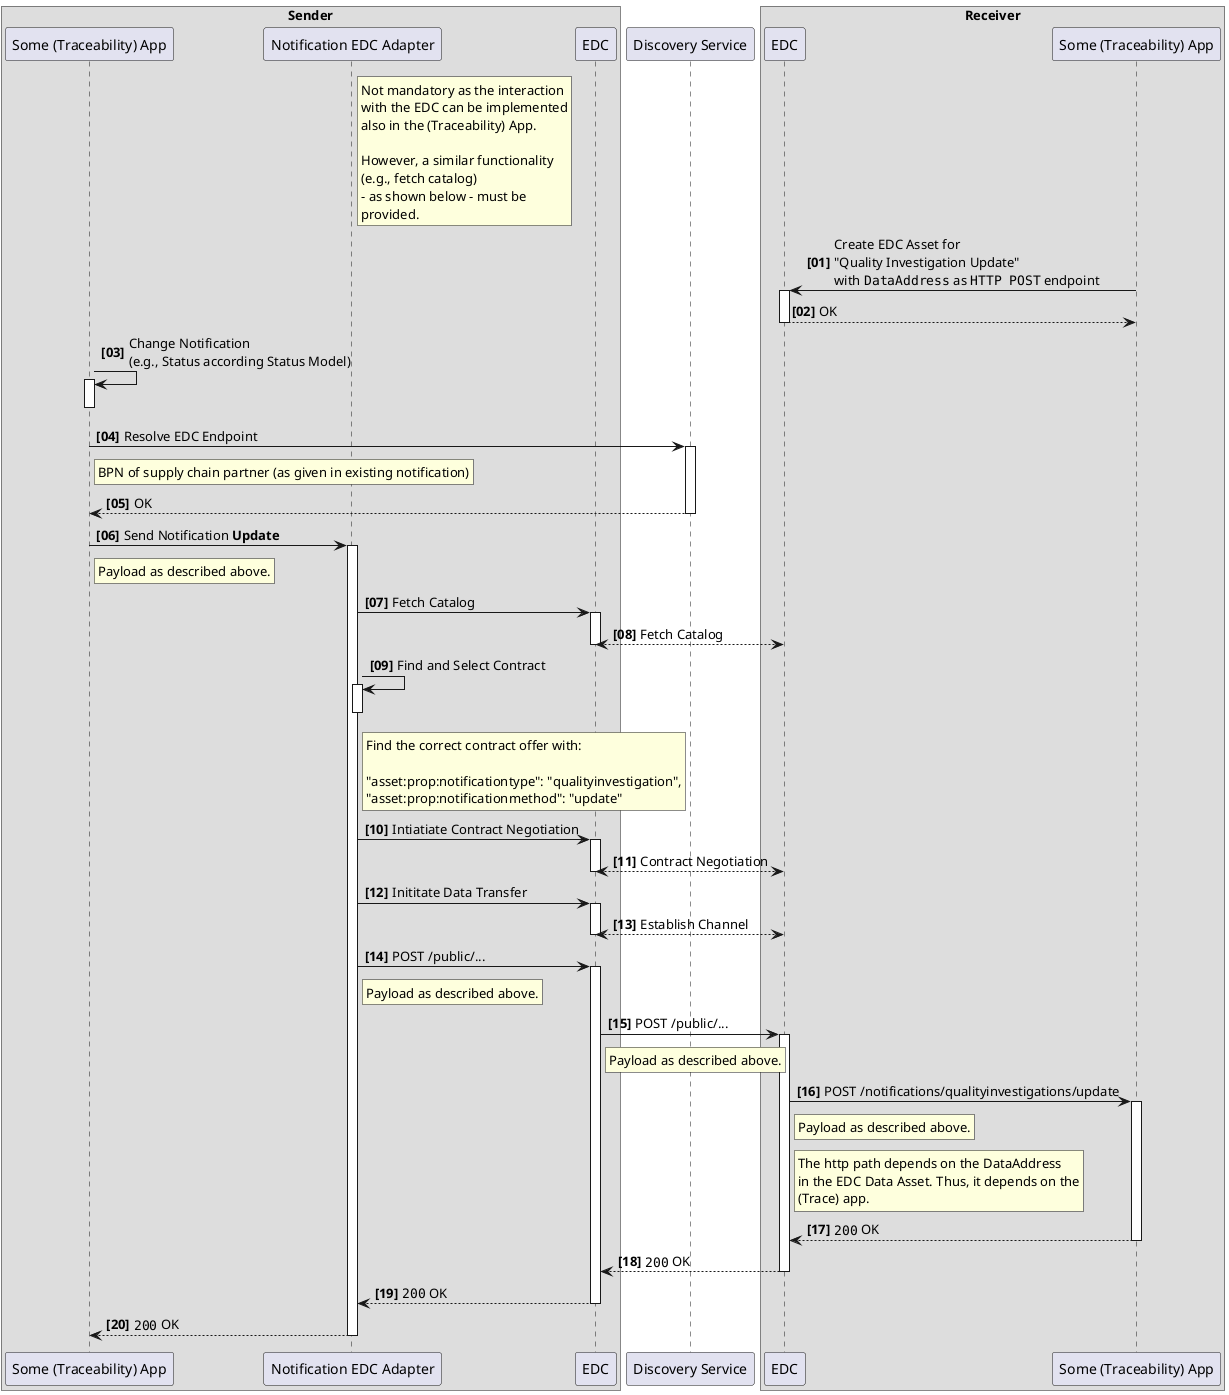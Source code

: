 @startuml

autonumber "<B>[00]"
autoactivate on

box "Sender"
participant "Some (Traceability) App" as TraceApp1 order 0
participant "Notification EDC Adapter" as NAdapter order 1
rnote right NAdapter
Not mandatory as the interaction
with the EDC can be implemented
also in the (Traceability) App.

However, a similar functionality
(e.g., fetch catalog)
- as shown below - must be
provided.
end rnote
participant "EDC" as SEDC order 2
end box
participant "Discovery Service" as SD order 3
box "Receiver"
participant "EDC" as REDC order 4
participant "Some (Traceability) App" as TraceApp2 order 5
end box
TraceApp2 -> REDC: Create EDC Asset for \n"Quality Investigation Update"\nwith ""DataAddress"" as ""HTTP POST"" endpoint
return OK
TraceApp1 -> TraceApp1: Change Notification\n(e.g., Status according Status Model)
deactivate TraceApp1
TraceApp1 -> SD: Resolve EDC Endpoint
rnote right TraceApp1
BPN of supply chain partner (as given in existing notification)
end rnote
return OK
TraceApp1 -> NAdapter: Send Notification **Update**
rnote right TraceApp1
Payload as described above.
end rnote
NAdapter -> SEDC: Fetch Catalog
SEDC <-[dotted]-> REDC: Fetch Catalog
NAdapter -> NAdapter: Find and Select Contract
rnote right NAdapter
Find the correct contract offer with:

"asset:prop:notificationtype": "qualityinvestigation",
"asset:prop:notificationmethod": "update"
end rnote
deactivate NAdapter
NAdapter -> SEDC: Intiatiate Contract Negotiation
SEDC <-[dotted]-> REDC: Contract Negotiation
NAdapter -> SEDC: Inititate Data Transfer
SEDC <-[dotted]-> REDC: Establish Channel
NAdapter -> SEDC: POST /public/...
rnote right NAdapter
Payload as described above.
end rnote
SEDC -> REDC: POST /public/...
rnote right SEDC
Payload as described above.
end rnote
REDC -> TraceApp2: POST /notifications/qualityinvestigations/update
rnote right REDC
Payload as described above.
end rnote
rnote right REDC
The http path depends on the DataAddress
in the EDC Data Asset. Thus, it depends on the
(Trace) app.
end rnote
TraceApp2 -[dotted]->REDC: ""200"" OK
REDC -[dotted]-> SEDC: ""200"" OK
SEDC -[dotted]-> NAdapter: ""200"" OK
NAdapter -[dotted]-> TraceApp1: ""200"" OK
@enduml